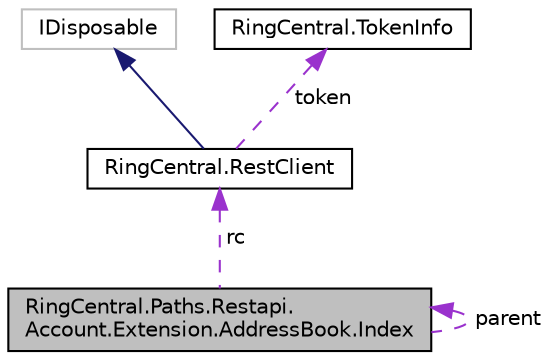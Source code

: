 digraph "RingCentral.Paths.Restapi.Account.Extension.AddressBook.Index"
{
 // LATEX_PDF_SIZE
  edge [fontname="Helvetica",fontsize="10",labelfontname="Helvetica",labelfontsize="10"];
  node [fontname="Helvetica",fontsize="10",shape=record];
  Node1 [label="RingCentral.Paths.Restapi.\lAccount.Extension.AddressBook.Index",height=0.2,width=0.4,color="black", fillcolor="grey75", style="filled", fontcolor="black",tooltip=" "];
  Node2 -> Node1 [dir="back",color="darkorchid3",fontsize="10",style="dashed",label=" rc" ,fontname="Helvetica"];
  Node2 [label="RingCentral.RestClient",height=0.2,width=0.4,color="black", fillcolor="white", style="filled",URL="$classRingCentral_1_1RestClient.html",tooltip=" "];
  Node3 -> Node2 [dir="back",color="midnightblue",fontsize="10",style="solid",fontname="Helvetica"];
  Node3 [label="IDisposable",height=0.2,width=0.4,color="grey75", fillcolor="white", style="filled",tooltip=" "];
  Node4 -> Node2 [dir="back",color="darkorchid3",fontsize="10",style="dashed",label=" token" ,fontname="Helvetica"];
  Node4 [label="RingCentral.TokenInfo",height=0.2,width=0.4,color="black", fillcolor="white", style="filled",URL="$classRingCentral_1_1TokenInfo.html",tooltip=" "];
  Node1 -> Node1 [dir="back",color="darkorchid3",fontsize="10",style="dashed",label=" parent" ,fontname="Helvetica"];
}
